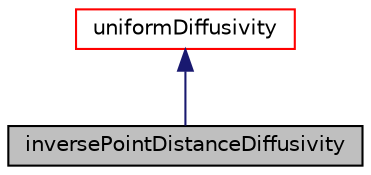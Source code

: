 digraph "inversePointDistanceDiffusivity"
{
  bgcolor="transparent";
  edge [fontname="Helvetica",fontsize="10",labelfontname="Helvetica",labelfontsize="10"];
  node [fontname="Helvetica",fontsize="10",shape=record];
  Node3 [label="inversePointDistanceDiffusivity",height=0.2,width=0.4,color="black", fillcolor="grey75", style="filled", fontcolor="black"];
  Node4 -> Node3 [dir="back",color="midnightblue",fontsize="10",style="solid",fontname="Helvetica"];
  Node4 [label="uniformDiffusivity",height=0.2,width=0.4,color="red",URL="$a24513.html",tooltip="Uniform uniform finite volume mesh motion diffusivity. "];
}
